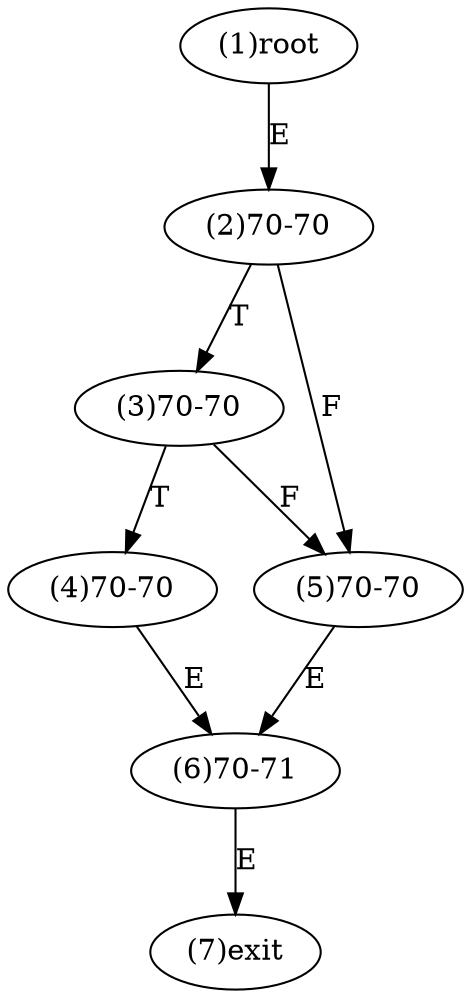 digraph "" { 
1[ label="(1)root"];
2[ label="(2)70-70"];
3[ label="(3)70-70"];
4[ label="(4)70-70"];
5[ label="(5)70-70"];
6[ label="(6)70-71"];
7[ label="(7)exit"];
1->2[ label="E"];
2->5[ label="F"];
2->3[ label="T"];
3->5[ label="F"];
3->4[ label="T"];
4->6[ label="E"];
5->6[ label="E"];
6->7[ label="E"];
}